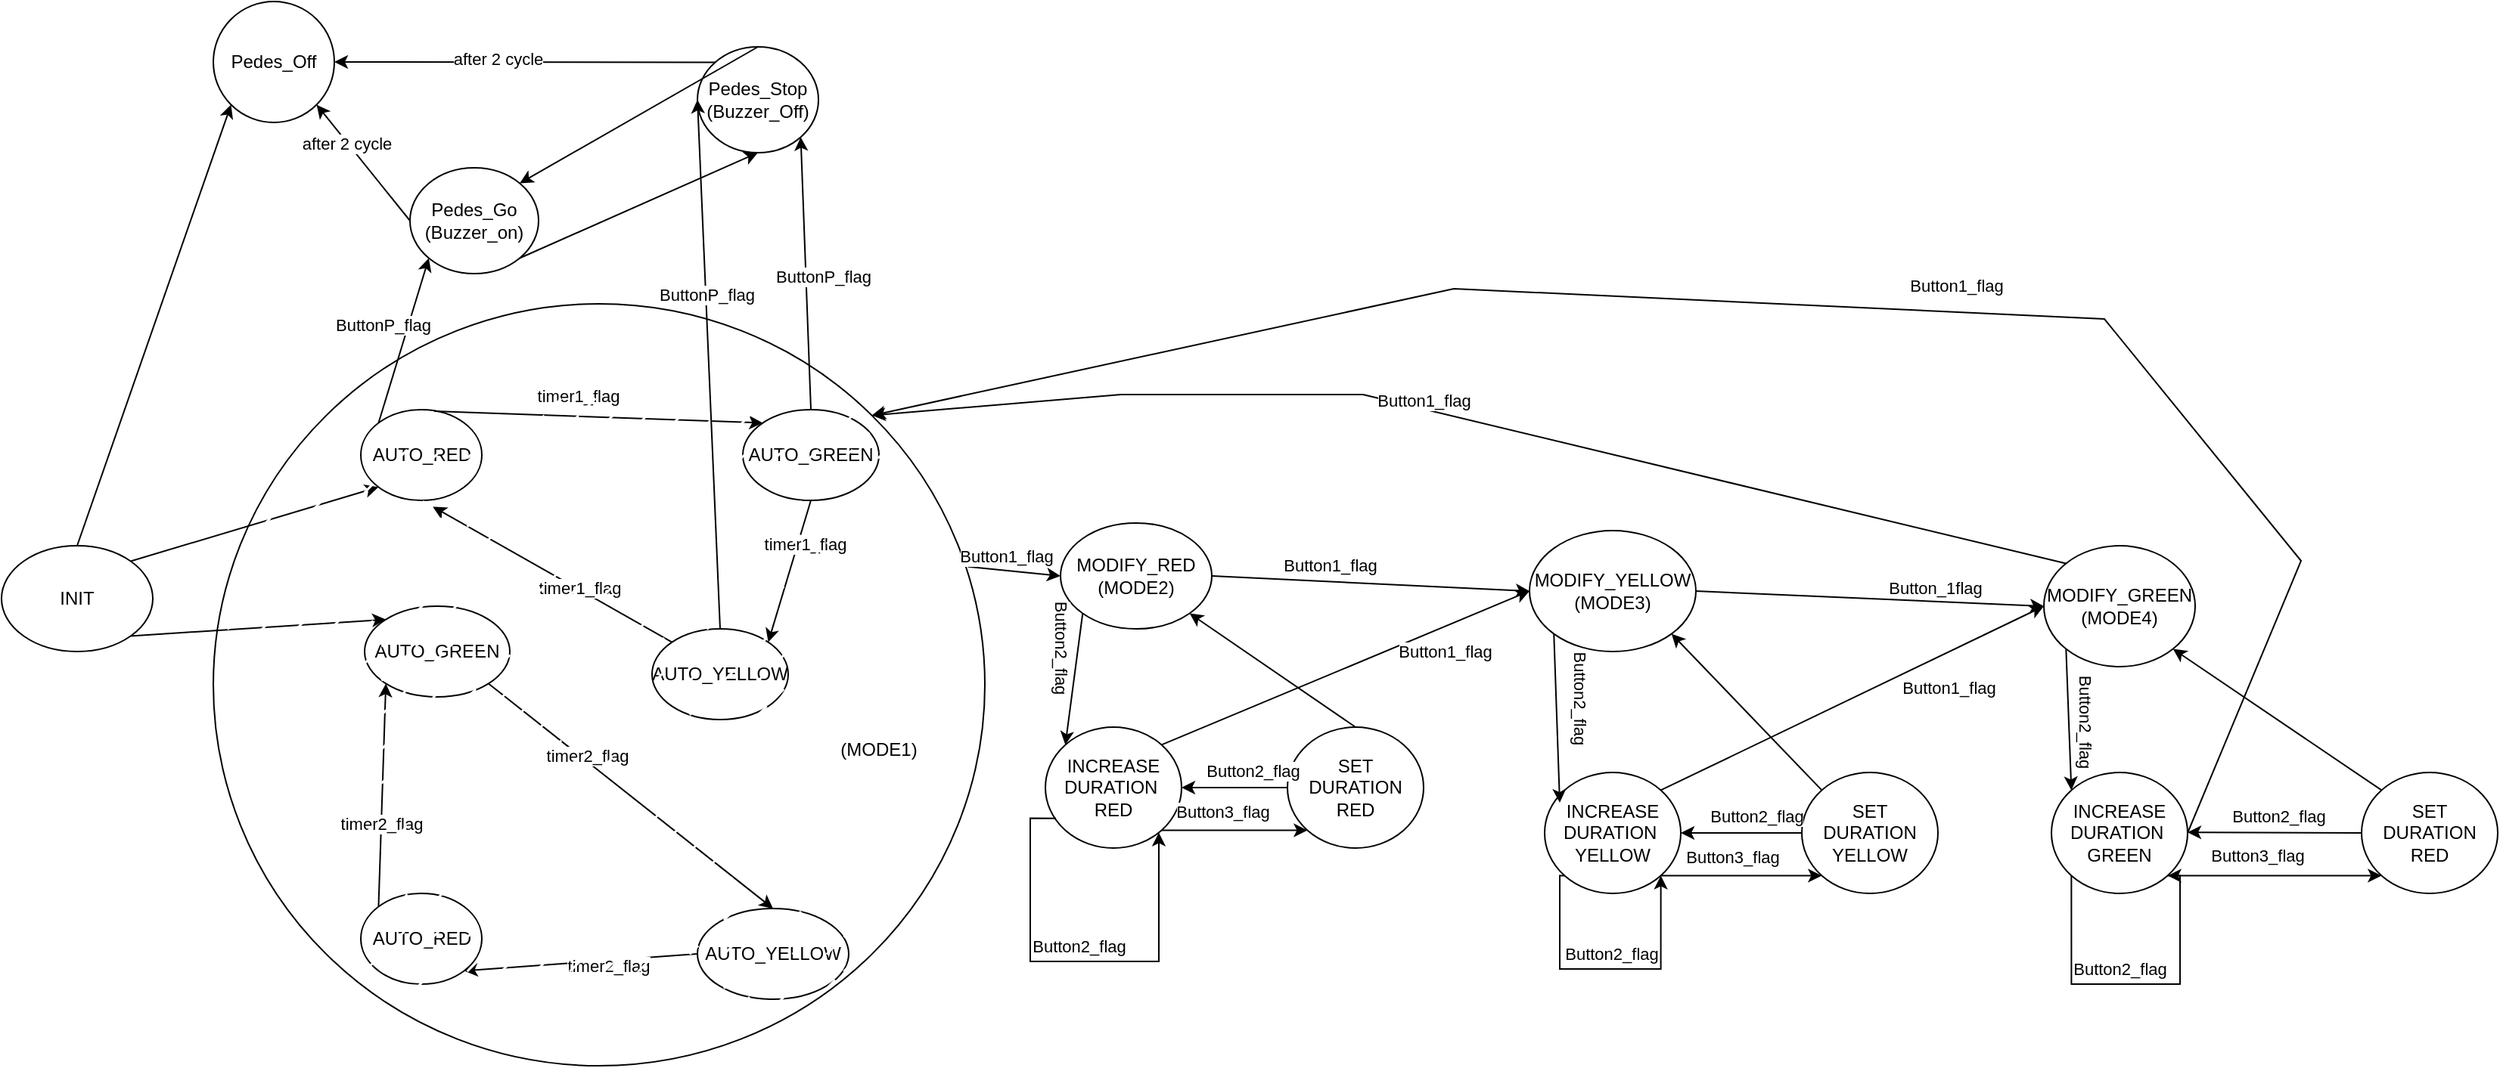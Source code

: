 <mxfile version="20.7.3" type="google"><diagram id="7L8frYaRDKTZ3lUkp3Lg" name="Page-1"><mxGraphModel grid="1" page="1" gridSize="10" guides="1" tooltips="1" connect="1" arrows="1" fold="1" pageScale="1" pageWidth="827" pageHeight="1169" math="0" shadow="0"><root><mxCell id="0"/><mxCell id="1" parent="0"/><mxCell id="gCS-coLj_nNgYGONJC-w-1" value="INIT" style="ellipse;whiteSpace=wrap;html=1;" vertex="1" parent="1"><mxGeometry x="-220" y="230" width="100" height="70" as="geometry"/></mxCell><mxCell id="gCS-coLj_nNgYGONJC-w-2" value="AUTO_RED" style="ellipse;whiteSpace=wrap;html=1;" vertex="1" parent="1"><mxGeometry x="17.5" y="140" width="80" height="60" as="geometry"/></mxCell><mxCell id="gCS-coLj_nNgYGONJC-w-3" value="AUTO_GREEN" style="ellipse;whiteSpace=wrap;html=1;" vertex="1" parent="1"><mxGeometry x="270" y="140" width="90" height="60" as="geometry"/></mxCell><mxCell id="gCS-coLj_nNgYGONJC-w-6" value="AUTO_YELLOW" style="ellipse;whiteSpace=wrap;html=1;" vertex="1" parent="1"><mxGeometry x="210" y="285" width="90" height="60" as="geometry"/></mxCell><mxCell id="gCS-coLj_nNgYGONJC-w-7" value="MODIFY_YELLOW&lt;br&gt;(MODE3)" style="ellipse;whiteSpace=wrap;html=1;" vertex="1" parent="1"><mxGeometry x="790" y="220" width="110" height="80" as="geometry"/></mxCell><mxCell id="gCS-coLj_nNgYGONJC-w-8" value="MODIFY_RED&lt;br&gt;(MODE2)" style="ellipse;whiteSpace=wrap;html=1;" vertex="1" parent="1"><mxGeometry x="480" y="215" width="100" height="70" as="geometry"/></mxCell><mxCell id="gCS-coLj_nNgYGONJC-w-9" value="MODIFY_GREEN&lt;br&gt;(MODE4)" style="ellipse;whiteSpace=wrap;html=1;" vertex="1" parent="1"><mxGeometry x="1130" y="230" width="100" height="80" as="geometry"/></mxCell><mxCell id="gCS-coLj_nNgYGONJC-w-10" value="AUTO_RED" style="ellipse;whiteSpace=wrap;html=1;" vertex="1" parent="1"><mxGeometry x="17.5" y="460" width="80" height="60" as="geometry"/></mxCell><mxCell id="gCS-coLj_nNgYGONJC-w-11" value="AUTO_GREEN" style="ellipse;whiteSpace=wrap;html=1;" vertex="1" parent="1"><mxGeometry x="20" y="270" width="96" height="60" as="geometry"/></mxCell><mxCell id="gCS-coLj_nNgYGONJC-w-12" value="AUTO_YELLOW" style="ellipse;whiteSpace=wrap;html=1;" vertex="1" parent="1"><mxGeometry x="240" y="470" width="100" height="60" as="geometry"/></mxCell><mxCell id="gCS-coLj_nNgYGONJC-w-13" value="" style="endArrow=classic;html=1;rounded=0;entryX=0;entryY=1;entryDx=0;entryDy=0;exitX=1;exitY=0;exitDx=0;exitDy=0;" edge="1" parent="1" source="gCS-coLj_nNgYGONJC-w-1" target="gCS-coLj_nNgYGONJC-w-2"><mxGeometry width="50" height="50" relative="1" as="geometry"><mxPoint x="60" y="230" as="sourcePoint"/><mxPoint x="110" y="180" as="targetPoint"/></mxGeometry></mxCell><mxCell id="gCS-coLj_nNgYGONJC-w-14" value="" style="endArrow=classic;html=1;rounded=0;entryX=0;entryY=0;entryDx=0;entryDy=0;exitX=1;exitY=1;exitDx=0;exitDy=0;" edge="1" parent="1" source="gCS-coLj_nNgYGONJC-w-1" target="gCS-coLj_nNgYGONJC-w-11"><mxGeometry width="50" height="50" relative="1" as="geometry"><mxPoint x="70" y="300" as="sourcePoint"/><mxPoint x="120" y="250" as="targetPoint"/></mxGeometry></mxCell><mxCell id="gCS-coLj_nNgYGONJC-w-15" value="" style="endArrow=classic;html=1;rounded=0;entryX=0;entryY=0;entryDx=0;entryDy=0;exitX=0.605;exitY=0.017;exitDx=0;exitDy=0;exitPerimeter=0;" edge="1" parent="1" source="gCS-coLj_nNgYGONJC-w-2" target="gCS-coLj_nNgYGONJC-w-3"><mxGeometry width="50" height="50" relative="1" as="geometry"><mxPoint x="159.995" y="39.749" as="sourcePoint"/><mxPoint x="248.64" y="90" as="targetPoint"/></mxGeometry></mxCell><mxCell id="gCS-coLj_nNgYGONJC-w-72" value="timer1_flag" style="edgeLabel;html=1;align=center;verticalAlign=middle;resizable=0;points=[];" connectable="0" vertex="1" parent="gCS-coLj_nNgYGONJC-w-15"><mxGeometry x="-0.127" y="1" relative="1" as="geometry"><mxPoint y="-13" as="offset"/></mxGeometry></mxCell><mxCell id="gCS-coLj_nNgYGONJC-w-16" value="" style="endArrow=classic;html=1;rounded=0;entryX=1;entryY=0;entryDx=0;entryDy=0;exitX=0.5;exitY=1;exitDx=0;exitDy=0;" edge="1" parent="1" source="gCS-coLj_nNgYGONJC-w-3" target="gCS-coLj_nNgYGONJC-w-6"><mxGeometry width="50" height="50" relative="1" as="geometry"><mxPoint x="359.995" y="89.999" as="sourcePoint"/><mxPoint x="448.64" y="140.25" as="targetPoint"/></mxGeometry></mxCell><mxCell id="gCS-coLj_nNgYGONJC-w-73" value="timer1_flag" style="edgeLabel;html=1;align=center;verticalAlign=middle;resizable=0;points=[];" connectable="0" vertex="1" parent="gCS-coLj_nNgYGONJC-w-16"><mxGeometry x="-0.313" y="-4" relative="1" as="geometry"><mxPoint x="9" y="-2" as="offset"/></mxGeometry></mxCell><mxCell id="gCS-coLj_nNgYGONJC-w-17" value="" style="endArrow=classic;html=1;rounded=0;entryX=0.5;entryY=0;entryDx=0;entryDy=0;exitX=1;exitY=1;exitDx=0;exitDy=0;" edge="1" parent="1" source="gCS-coLj_nNgYGONJC-w-11" target="gCS-coLj_nNgYGONJC-w-12"><mxGeometry width="50" height="50" relative="1" as="geometry"><mxPoint x="281.355" y="359.999" as="sourcePoint"/><mxPoint x="370" y="410.25" as="targetPoint"/></mxGeometry></mxCell><mxCell id="gCS-coLj_nNgYGONJC-w-75" value="timer2_flag" style="edgeLabel;html=1;align=center;verticalAlign=middle;resizable=0;points=[];" connectable="0" vertex="1" parent="gCS-coLj_nNgYGONJC-w-17"><mxGeometry x="-0.331" y="3" relative="1" as="geometry"><mxPoint as="offset"/></mxGeometry></mxCell><mxCell id="gCS-coLj_nNgYGONJC-w-18" value="" style="endArrow=classic;html=1;rounded=0;entryX=1;entryY=1;entryDx=0;entryDy=0;exitX=0;exitY=0.5;exitDx=0;exitDy=0;" edge="1" parent="1" source="gCS-coLj_nNgYGONJC-w-12" target="gCS-coLj_nNgYGONJC-w-10"><mxGeometry width="50" height="50" relative="1" as="geometry"><mxPoint x="125.355" y="329.749" as="sourcePoint"/><mxPoint x="214" y="380" as="targetPoint"/></mxGeometry></mxCell><mxCell id="gCS-coLj_nNgYGONJC-w-76" value="timer2_flag" style="edgeLabel;html=1;align=center;verticalAlign=middle;resizable=0;points=[];" connectable="0" vertex="1" parent="gCS-coLj_nNgYGONJC-w-18"><mxGeometry x="-0.226" y="3" relative="1" as="geometry"><mxPoint as="offset"/></mxGeometry></mxCell><mxCell id="gCS-coLj_nNgYGONJC-w-19" value="" style="endArrow=classic;html=1;rounded=0;entryX=0;entryY=1;entryDx=0;entryDy=0;exitX=0;exitY=0;exitDx=0;exitDy=0;" edge="1" parent="1" source="gCS-coLj_nNgYGONJC-w-10" target="gCS-coLj_nNgYGONJC-w-11"><mxGeometry width="50" height="50" relative="1" as="geometry"><mxPoint x="135.355" y="339.749" as="sourcePoint"/><mxPoint x="224" y="390" as="targetPoint"/></mxGeometry></mxCell><mxCell id="gCS-coLj_nNgYGONJC-w-77" value="timer2_flag" style="edgeLabel;html=1;align=center;verticalAlign=middle;resizable=0;points=[];" connectable="0" vertex="1" parent="gCS-coLj_nNgYGONJC-w-19"><mxGeometry x="-0.25" relative="1" as="geometry"><mxPoint as="offset"/></mxGeometry></mxCell><mxCell id="gCS-coLj_nNgYGONJC-w-20" value="" style="endArrow=classic;html=1;rounded=0;entryX=0.595;entryY=1.07;entryDx=0;entryDy=0;exitX=0;exitY=0;exitDx=0;exitDy=0;entryPerimeter=0;" edge="1" parent="1" source="gCS-coLj_nNgYGONJC-w-6" target="gCS-coLj_nNgYGONJC-w-2"><mxGeometry width="50" height="50" relative="1" as="geometry"><mxPoint x="145.355" y="349.749" as="sourcePoint"/><mxPoint x="234" y="400" as="targetPoint"/></mxGeometry></mxCell><mxCell id="gCS-coLj_nNgYGONJC-w-74" value="timer1_flag" style="edgeLabel;html=1;align=center;verticalAlign=middle;resizable=0;points=[];" connectable="0" vertex="1" parent="gCS-coLj_nNgYGONJC-w-20"><mxGeometry x="-0.221" y="-1" relative="1" as="geometry"><mxPoint as="offset"/></mxGeometry></mxCell><mxCell id="gCS-coLj_nNgYGONJC-w-22" value="" style="ellipse;whiteSpace=wrap;html=1;fillStyle=dashed;" vertex="1" parent="1"><mxGeometry x="-80" y="70" width="510" height="504" as="geometry"/></mxCell><mxCell id="gCS-coLj_nNgYGONJC-w-23" value="" style="endArrow=classic;html=1;rounded=0;entryX=0;entryY=0.5;entryDx=0;entryDy=0;exitX=0.978;exitY=0.345;exitDx=0;exitDy=0;exitPerimeter=0;" edge="1" parent="1" source="gCS-coLj_nNgYGONJC-w-22" target="gCS-coLj_nNgYGONJC-w-8"><mxGeometry width="50" height="50" relative="1" as="geometry"><mxPoint x="440" y="250" as="sourcePoint"/><mxPoint x="490" y="200" as="targetPoint"/></mxGeometry></mxCell><mxCell id="gCS-coLj_nNgYGONJC-w-25" value="Button1_flag" style="edgeLabel;html=1;align=center;verticalAlign=middle;resizable=0;points=[];" connectable="0" vertex="1" parent="gCS-coLj_nNgYGONJC-w-23"><mxGeometry x="0.295" y="1" relative="1" as="geometry"><mxPoint x="-15" y="-10" as="offset"/></mxGeometry></mxCell><mxCell id="gCS-coLj_nNgYGONJC-w-26" value="" style="endArrow=classic;html=1;rounded=0;entryX=0;entryY=0.5;entryDx=0;entryDy=0;exitX=1;exitY=0.5;exitDx=0;exitDy=0;" edge="1" parent="1" source="gCS-coLj_nNgYGONJC-w-8" target="gCS-coLj_nNgYGONJC-w-7"><mxGeometry width="50" height="50" relative="1" as="geometry"><mxPoint x="690" y="240" as="sourcePoint"/><mxPoint x="430" y="270" as="targetPoint"/></mxGeometry></mxCell><mxCell id="gCS-coLj_nNgYGONJC-w-28" value="Button1_flag" style="edgeLabel;html=1;align=center;verticalAlign=middle;resizable=0;points=[];" connectable="0" vertex="1" parent="gCS-coLj_nNgYGONJC-w-26"><mxGeometry x="-0.372" y="-3" relative="1" as="geometry"><mxPoint x="12" y="-13" as="offset"/></mxGeometry></mxCell><mxCell id="gCS-coLj_nNgYGONJC-w-27" value="" style="endArrow=classic;html=1;rounded=0;entryX=0;entryY=0.5;entryDx=0;entryDy=0;exitX=1;exitY=0.5;exitDx=0;exitDy=0;" edge="1" parent="1" source="gCS-coLj_nNgYGONJC-w-7" target="gCS-coLj_nNgYGONJC-w-9"><mxGeometry width="50" height="50" relative="1" as="geometry"><mxPoint x="949.995" y="259.749" as="sourcePoint"/><mxPoint x="1038.64" y="310" as="targetPoint"/></mxGeometry></mxCell><mxCell id="gCS-coLj_nNgYGONJC-w-29" value="Button_1flag" style="edgeLabel;html=1;align=center;verticalAlign=middle;resizable=0;points=[];" connectable="0" vertex="1" parent="gCS-coLj_nNgYGONJC-w-27"><mxGeometry x="0.559" y="2" relative="1" as="geometry"><mxPoint x="-22" y="-8" as="offset"/></mxGeometry></mxCell><mxCell id="gCS-coLj_nNgYGONJC-w-30" value="INCREASE&lt;br&gt;DURATION&amp;nbsp;&lt;br&gt;RED" style="ellipse;whiteSpace=wrap;html=1;fillStyle=auto;align=center;" vertex="1" parent="1"><mxGeometry x="470" y="350" width="90" height="80" as="geometry"/></mxCell><mxCell id="gCS-coLj_nNgYGONJC-w-33" value="" style="endArrow=classic;html=1;rounded=0;exitX=0;exitY=1;exitDx=0;exitDy=0;entryX=0;entryY=0;entryDx=0;entryDy=0;" edge="1" parent="1" source="gCS-coLj_nNgYGONJC-w-8" target="gCS-coLj_nNgYGONJC-w-30"><mxGeometry width="50" height="50" relative="1" as="geometry"><mxPoint x="585" y="285" as="sourcePoint"/><mxPoint x="635" y="235" as="targetPoint"/></mxGeometry></mxCell><mxCell id="gCS-coLj_nNgYGONJC-w-41" value="Button2_flag" style="edgeLabel;html=1;align=center;verticalAlign=middle;resizable=0;points=[];rotation=90;" connectable="0" vertex="1" parent="gCS-coLj_nNgYGONJC-w-33"><mxGeometry x="0.438" relative="1" as="geometry"><mxPoint x="-6" y="-40" as="offset"/></mxGeometry></mxCell><mxCell id="gCS-coLj_nNgYGONJC-w-34" value="INCREASE&lt;br&gt;DURATION&amp;nbsp;&lt;br&gt;YELLOW" style="ellipse;whiteSpace=wrap;html=1;fillStyle=auto;" vertex="1" parent="1"><mxGeometry x="800" y="380" width="90" height="80" as="geometry"/></mxCell><mxCell id="gCS-coLj_nNgYGONJC-w-35" value="INCREASE&lt;br&gt;DURATION&amp;nbsp;&lt;br&gt;GREEN" style="ellipse;whiteSpace=wrap;html=1;fillStyle=auto;" vertex="1" parent="1"><mxGeometry x="1135" y="380" width="90" height="80" as="geometry"/></mxCell><mxCell id="gCS-coLj_nNgYGONJC-w-36" value="" style="endArrow=classic;html=1;rounded=0;exitX=0;exitY=1;exitDx=0;exitDy=0;" edge="1" parent="1" source="gCS-coLj_nNgYGONJC-w-7"><mxGeometry width="50" height="50" relative="1" as="geometry"><mxPoint x="850" y="300" as="sourcePoint"/><mxPoint x="810" y="400" as="targetPoint"/></mxGeometry></mxCell><mxCell id="gCS-coLj_nNgYGONJC-w-43" value="Button2_flag" style="edgeLabel;html=1;align=center;verticalAlign=middle;resizable=0;points=[];rotation=90;" connectable="0" vertex="1" parent="gCS-coLj_nNgYGONJC-w-36"><mxGeometry x="0.52" y="-1" relative="1" as="geometry"><mxPoint x="16" y="-43" as="offset"/></mxGeometry></mxCell><mxCell id="gCS-coLj_nNgYGONJC-w-37" value="" style="endArrow=classic;html=1;rounded=0;entryX=0;entryY=0;entryDx=0;entryDy=0;exitX=0;exitY=1;exitDx=0;exitDy=0;" edge="1" parent="1" source="gCS-coLj_nNgYGONJC-w-9" target="gCS-coLj_nNgYGONJC-w-35"><mxGeometry width="50" height="50" relative="1" as="geometry"><mxPoint x="1170" y="310" as="sourcePoint"/><mxPoint x="1280" y="290" as="targetPoint"/></mxGeometry></mxCell><mxCell id="gCS-coLj_nNgYGONJC-w-44" value="Button2_flag" style="edgeLabel;html=1;align=center;verticalAlign=middle;resizable=0;points=[];rotation=90;" connectable="0" vertex="1" parent="gCS-coLj_nNgYGONJC-w-37"><mxGeometry x="0.566" y="2" relative="1" as="geometry"><mxPoint x="8" y="-25" as="offset"/></mxGeometry></mxCell><mxCell id="gCS-coLj_nNgYGONJC-w-39" value="" style="edgeStyle=segmentEdgeStyle;endArrow=classic;html=1;rounded=0;exitX=0.078;exitY=0.754;exitDx=0;exitDy=0;exitPerimeter=0;" edge="1" parent="1" source="gCS-coLj_nNgYGONJC-w-30" target="gCS-coLj_nNgYGONJC-w-30"><mxGeometry width="50" height="50" relative="1" as="geometry"><mxPoint x="475" y="474.75" as="sourcePoint"/><mxPoint x="575" y="434.75" as="targetPoint"/><Array as="points"><mxPoint x="460" y="410"/><mxPoint x="460" y="505"/><mxPoint x="545" y="505"/></Array></mxGeometry></mxCell><mxCell id="gCS-coLj_nNgYGONJC-w-45" value="Button2_flag" style="edgeLabel;html=1;align=center;verticalAlign=middle;resizable=0;points=[];" connectable="0" vertex="1" parent="gCS-coLj_nNgYGONJC-w-39"><mxGeometry x="0.129" y="-2" relative="1" as="geometry"><mxPoint x="-16" y="-12" as="offset"/></mxGeometry></mxCell><mxCell id="gCS-coLj_nNgYGONJC-w-40" value="" style="edgeStyle=segmentEdgeStyle;endArrow=classic;html=1;rounded=0;exitX=0;exitY=1;exitDx=0;exitDy=0;entryX=1;entryY=1;entryDx=0;entryDy=0;" edge="1" parent="1" source="gCS-coLj_nNgYGONJC-w-34" target="gCS-coLj_nNgYGONJC-w-34"><mxGeometry width="50" height="50" relative="1" as="geometry"><mxPoint x="830" y="500" as="sourcePoint"/><mxPoint x="910" y="450" as="targetPoint"/><Array as="points"><mxPoint x="810" y="448"/><mxPoint x="810" y="510"/><mxPoint x="877" y="510"/></Array></mxGeometry></mxCell><mxCell id="gCS-coLj_nNgYGONJC-w-47" value="Button2_flag" style="edgeLabel;html=1;align=center;verticalAlign=middle;resizable=0;points=[];" connectable="0" vertex="1" parent="gCS-coLj_nNgYGONJC-w-40"><mxGeometry x="-0.16" y="2" relative="1" as="geometry"><mxPoint x="18" y="-8" as="offset"/></mxGeometry></mxCell><mxCell id="gCS-coLj_nNgYGONJC-w-42" value="" style="edgeStyle=segmentEdgeStyle;endArrow=classic;html=1;rounded=0;exitX=0;exitY=1;exitDx=0;exitDy=0;entryX=1;entryY=1;entryDx=0;entryDy=0;" edge="1" parent="1" source="gCS-coLj_nNgYGONJC-w-35" target="gCS-coLj_nNgYGONJC-w-35"><mxGeometry width="50" height="50" relative="1" as="geometry"><mxPoint x="1150" y="500" as="sourcePoint"/><mxPoint x="1210" y="450" as="targetPoint"/><Array as="points"><mxPoint x="1148" y="520"/><mxPoint x="1220" y="520"/><mxPoint x="1220" y="448"/></Array></mxGeometry></mxCell><mxCell id="gCS-coLj_nNgYGONJC-w-48" value="Button2_flag" style="edgeLabel;html=1;align=center;verticalAlign=middle;resizable=0;points=[];" connectable="0" vertex="1" parent="gCS-coLj_nNgYGONJC-w-42"><mxGeometry x="-0.172" y="-1" relative="1" as="geometry"><mxPoint x="11" y="-11" as="offset"/></mxGeometry></mxCell><mxCell id="gCS-coLj_nNgYGONJC-w-55" value="Pedes_Go&lt;br&gt;(Buzzer_on)" style="ellipse;whiteSpace=wrap;html=1;fillStyle=auto;" vertex="1" parent="1"><mxGeometry x="50" y="-20" width="85" height="70" as="geometry"/></mxCell><mxCell id="gCS-coLj_nNgYGONJC-w-56" value="Pedes_Stop&lt;br&gt;(Buzzer_Off)" style="ellipse;whiteSpace=wrap;html=1;fillStyle=auto;" vertex="1" parent="1"><mxGeometry x="240" y="-100" width="80" height="70" as="geometry"/></mxCell><mxCell id="gCS-coLj_nNgYGONJC-w-57" value="Pedes_Off" style="ellipse;whiteSpace=wrap;html=1;fillStyle=auto;" vertex="1" parent="1"><mxGeometry x="-80" y="-130" width="80" height="80" as="geometry"/></mxCell><mxCell id="gCS-coLj_nNgYGONJC-w-58" value="" style="endArrow=classic;html=1;rounded=0;exitX=0.5;exitY=0;exitDx=0;exitDy=0;entryX=0;entryY=1;entryDx=0;entryDy=0;" edge="1" parent="1" source="gCS-coLj_nNgYGONJC-w-1" target="gCS-coLj_nNgYGONJC-w-57"><mxGeometry width="50" height="50" relative="1" as="geometry"><mxPoint x="250" y="620" as="sourcePoint"/><mxPoint x="370" y="540" as="targetPoint"/></mxGeometry></mxCell><mxCell id="gCS-coLj_nNgYGONJC-w-59" value="" style="endArrow=classic;html=1;rounded=0;entryX=0;entryY=1;entryDx=0;entryDy=0;exitX=0;exitY=0;exitDx=0;exitDy=0;" edge="1" parent="1" source="gCS-coLj_nNgYGONJC-w-2" target="gCS-coLj_nNgYGONJC-w-55"><mxGeometry width="50" height="50" relative="1" as="geometry"><mxPoint x="60" y="140" as="sourcePoint"/><mxPoint x="80" y="-220" as="targetPoint"/></mxGeometry></mxCell><mxCell id="gCS-coLj_nNgYGONJC-w-60" value="ButtonP_flag" style="edgeLabel;html=1;align=center;verticalAlign=middle;resizable=0;points=[];rotation=0;" connectable="0" vertex="1" parent="gCS-coLj_nNgYGONJC-w-59"><mxGeometry x="0.27" y="4" relative="1" as="geometry"><mxPoint x="-15" y="5" as="offset"/></mxGeometry></mxCell><mxCell id="gCS-coLj_nNgYGONJC-w-61" value="" style="endArrow=classic;html=1;rounded=0;exitX=0.5;exitY=0;exitDx=0;exitDy=0;entryX=1;entryY=1;entryDx=0;entryDy=0;" edge="1" parent="1" source="gCS-coLj_nNgYGONJC-w-3" target="gCS-coLj_nNgYGONJC-w-56"><mxGeometry width="50" height="50" relative="1" as="geometry"><mxPoint x="370" y="-40" as="sourcePoint"/><mxPoint x="339" y="-70" as="targetPoint"/></mxGeometry></mxCell><mxCell id="gCS-coLj_nNgYGONJC-w-64" value="ButtonP_flag" style="edgeLabel;html=1;align=center;verticalAlign=middle;resizable=0;points=[];" connectable="0" vertex="1" parent="gCS-coLj_nNgYGONJC-w-61"><mxGeometry x="-0.206" relative="1" as="geometry"><mxPoint x="10" y="-17" as="offset"/></mxGeometry></mxCell><mxCell id="gCS-coLj_nNgYGONJC-w-62" value="" style="endArrow=classic;html=1;rounded=0;entryX=0;entryY=0.5;entryDx=0;entryDy=0;exitX=0.5;exitY=0;exitDx=0;exitDy=0;" edge="1" parent="1" source="gCS-coLj_nNgYGONJC-w-6" target="gCS-coLj_nNgYGONJC-w-56"><mxGeometry width="50" height="50" relative="1" as="geometry"><mxPoint x="210" as="sourcePoint"/><mxPoint x="260" y="-50" as="targetPoint"/></mxGeometry></mxCell><mxCell id="gCS-coLj_nNgYGONJC-w-63" value="ButtonP_flag" style="edgeLabel;html=1;align=center;verticalAlign=middle;resizable=0;points=[];" connectable="0" vertex="1" parent="gCS-coLj_nNgYGONJC-w-62"><mxGeometry x="0.264" relative="1" as="geometry"><mxPoint as="offset"/></mxGeometry></mxCell><mxCell id="gCS-coLj_nNgYGONJC-w-66" value="" style="endArrow=classic;html=1;rounded=0;exitX=0.5;exitY=0;exitDx=0;exitDy=0;entryX=1;entryY=0;entryDx=0;entryDy=0;" edge="1" parent="1" source="gCS-coLj_nNgYGONJC-w-56" target="gCS-coLj_nNgYGONJC-w-55"><mxGeometry width="50" height="50" relative="1" as="geometry"><mxPoint x="225" y="-140" as="sourcePoint"/><mxPoint x="275" y="-190" as="targetPoint"/></mxGeometry></mxCell><mxCell id="gCS-coLj_nNgYGONJC-w-67" value="" style="endArrow=classic;html=1;rounded=0;exitX=1;exitY=1;exitDx=0;exitDy=0;entryX=0.5;entryY=1;entryDx=0;entryDy=0;" edge="1" parent="1" source="gCS-coLj_nNgYGONJC-w-55" target="gCS-coLj_nNgYGONJC-w-56"><mxGeometry width="50" height="50" relative="1" as="geometry"><mxPoint x="170" y="80" as="sourcePoint"/><mxPoint x="220" y="30" as="targetPoint"/></mxGeometry></mxCell><mxCell id="gCS-coLj_nNgYGONJC-w-68" value="" style="endArrow=classic;html=1;rounded=0;exitX=0;exitY=0;exitDx=0;exitDy=0;entryX=1;entryY=0.5;entryDx=0;entryDy=0;" edge="1" parent="1" source="gCS-coLj_nNgYGONJC-w-56" target="gCS-coLj_nNgYGONJC-w-57"><mxGeometry width="50" height="50" relative="1" as="geometry"><mxPoint x="10" y="-120" as="sourcePoint"/><mxPoint x="60" y="-170" as="targetPoint"/></mxGeometry></mxCell><mxCell id="gCS-coLj_nNgYGONJC-w-70" value="after 2 cycle" style="edgeLabel;html=1;align=center;verticalAlign=middle;resizable=0;points=[];" connectable="0" vertex="1" parent="gCS-coLj_nNgYGONJC-w-68"><mxGeometry x="0.141" y="-2" relative="1" as="geometry"><mxPoint as="offset"/></mxGeometry></mxCell><mxCell id="gCS-coLj_nNgYGONJC-w-69" value="" style="endArrow=classic;html=1;rounded=0;exitX=0;exitY=0.5;exitDx=0;exitDy=0;entryX=1;entryY=1;entryDx=0;entryDy=0;" edge="1" parent="1" source="gCS-coLj_nNgYGONJC-w-55" target="gCS-coLj_nNgYGONJC-w-57"><mxGeometry width="50" height="50" relative="1" as="geometry"><mxPoint x="170" y="-40" as="sourcePoint"/><mxPoint x="220" y="-90" as="targetPoint"/></mxGeometry></mxCell><mxCell id="gCS-coLj_nNgYGONJC-w-71" value="after 2 cycle" style="edgeLabel;html=1;align=center;verticalAlign=middle;resizable=0;points=[];" connectable="0" vertex="1" parent="gCS-coLj_nNgYGONJC-w-69"><mxGeometry x="0.336" y="1" relative="1" as="geometry"><mxPoint as="offset"/></mxGeometry></mxCell><mxCell id="1xWuuXqGfXht7peL8BlI-1" value="" style="endArrow=classic;html=1;rounded=0;entryX=1;entryY=0;entryDx=0;entryDy=0;exitX=0;exitY=0;exitDx=0;exitDy=0;" edge="1" parent="1" source="gCS-coLj_nNgYGONJC-w-9" target="gCS-coLj_nNgYGONJC-w-22"><mxGeometry width="50" height="50" relative="1" as="geometry"><mxPoint x="965" y="210" as="sourcePoint"/><mxPoint x="1015" y="160" as="targetPoint"/><Array as="points"><mxPoint x="680" y="130"/><mxPoint x="520" y="130"/></Array></mxGeometry></mxCell><mxCell id="1xWuuXqGfXht7peL8BlI-2" value="Button1_flag" style="edgeLabel;html=1;align=center;verticalAlign=middle;resizable=0;points=[];" connectable="0" vertex="1" parent="1xWuuXqGfXht7peL8BlI-1"><mxGeometry x="0.04" y="2" relative="1" as="geometry"><mxPoint x="-18" y="-12" as="offset"/></mxGeometry></mxCell><mxCell id="1xWuuXqGfXht7peL8BlI-3" value="(MODE1)" style="text;html=1;strokeColor=none;fillColor=none;align=center;verticalAlign=middle;whiteSpace=wrap;rounded=0;" vertex="1" parent="1"><mxGeometry x="330" y="350" width="60" height="30" as="geometry"/></mxCell><mxCell id="1xWuuXqGfXht7peL8BlI-5" value="SET DURATION RED" style="ellipse;whiteSpace=wrap;html=1;fillStyle=auto;align=center;" vertex="1" parent="1"><mxGeometry x="630" y="350" width="90" height="80" as="geometry"/></mxCell><mxCell id="1xWuuXqGfXht7peL8BlI-6" value="" style="endArrow=classic;html=1;rounded=0;entryX=0;entryY=1;entryDx=0;entryDy=0;exitX=1;exitY=1;exitDx=0;exitDy=0;" edge="1" parent="1" source="gCS-coLj_nNgYGONJC-w-30" target="1xWuuXqGfXht7peL8BlI-5"><mxGeometry width="50" height="50" relative="1" as="geometry"><mxPoint x="590.002" y="584.511" as="sourcePoint"/><mxPoint x="678.698" y="472.995" as="targetPoint"/></mxGeometry></mxCell><mxCell id="1xWuuXqGfXht7peL8BlI-7" value="Button3_flag" style="edgeLabel;html=1;align=center;verticalAlign=middle;resizable=0;points=[];rotation=0;" connectable="0" vertex="1" parent="1xWuuXqGfXht7peL8BlI-6"><mxGeometry x="0.34" relative="1" as="geometry"><mxPoint x="-25" y="-13" as="offset"/></mxGeometry></mxCell><mxCell id="1xWuuXqGfXht7peL8BlI-8" value="" style="endArrow=classic;html=1;rounded=0;exitX=0.5;exitY=0;exitDx=0;exitDy=0;entryX=1;entryY=1;entryDx=0;entryDy=0;" edge="1" parent="1" source="1xWuuXqGfXht7peL8BlI-5" target="gCS-coLj_nNgYGONJC-w-8"><mxGeometry width="50" height="50" relative="1" as="geometry"><mxPoint x="750" y="390" as="sourcePoint"/><mxPoint x="800" y="340" as="targetPoint"/></mxGeometry></mxCell><mxCell id="1xWuuXqGfXht7peL8BlI-9" value="" style="endArrow=classic;html=1;rounded=0;exitX=0;exitY=0.5;exitDx=0;exitDy=0;entryX=1;entryY=0.5;entryDx=0;entryDy=0;" edge="1" parent="1" source="1xWuuXqGfXht7peL8BlI-5" target="gCS-coLj_nNgYGONJC-w-30"><mxGeometry width="50" height="50" relative="1" as="geometry"><mxPoint x="651.302" y="319.995" as="sourcePoint"/><mxPoint x="569.998" y="431.511" as="targetPoint"/></mxGeometry></mxCell><mxCell id="1xWuuXqGfXht7peL8BlI-10" value="Button2_flag" style="edgeLabel;html=1;align=center;verticalAlign=middle;resizable=0;points=[];rotation=0;" connectable="0" vertex="1" parent="1xWuuXqGfXht7peL8BlI-9"><mxGeometry x="0.438" relative="1" as="geometry"><mxPoint x="27" y="-11" as="offset"/></mxGeometry></mxCell><mxCell id="1xWuuXqGfXht7peL8BlI-11" value="" style="endArrow=classic;html=1;rounded=0;entryX=0;entryY=0.5;entryDx=0;entryDy=0;exitX=1;exitY=0;exitDx=0;exitDy=0;" edge="1" parent="1" source="gCS-coLj_nNgYGONJC-w-30" target="gCS-coLj_nNgYGONJC-w-7"><mxGeometry width="50" height="50" relative="1" as="geometry"><mxPoint x="580" y="350" as="sourcePoint"/><mxPoint x="870.0" y="355" as="targetPoint"/></mxGeometry></mxCell><mxCell id="1xWuuXqGfXht7peL8BlI-12" value="Button1_flag" style="edgeLabel;html=1;align=center;verticalAlign=middle;resizable=0;points=[];" connectable="0" vertex="1" parent="1xWuuXqGfXht7peL8BlI-11"><mxGeometry x="-0.372" y="-3" relative="1" as="geometry"><mxPoint x="109" y="-33" as="offset"/></mxGeometry></mxCell><mxCell id="1xWuuXqGfXht7peL8BlI-13" value="SET DURATION YELLOW" style="ellipse;whiteSpace=wrap;html=1;fillStyle=auto;align=center;" vertex="1" parent="1"><mxGeometry x="970" y="380" width="90" height="80" as="geometry"/></mxCell><mxCell id="1xWuuXqGfXht7peL8BlI-14" value="" style="endArrow=classic;html=1;rounded=0;exitX=0;exitY=0.5;exitDx=0;exitDy=0;entryX=1;entryY=0.5;entryDx=0;entryDy=0;" edge="1" parent="1" source="1xWuuXqGfXht7peL8BlI-13" target="gCS-coLj_nNgYGONJC-w-34"><mxGeometry width="50" height="50" relative="1" as="geometry"><mxPoint x="1010" y="419.37" as="sourcePoint"/><mxPoint x="920" y="419" as="targetPoint"/></mxGeometry></mxCell><mxCell id="1xWuuXqGfXht7peL8BlI-15" value="Button2_flag" style="edgeLabel;html=1;align=center;verticalAlign=middle;resizable=0;points=[];rotation=0;" connectable="0" vertex="1" parent="1xWuuXqGfXht7peL8BlI-14"><mxGeometry x="0.438" relative="1" as="geometry"><mxPoint x="27" y="-11" as="offset"/></mxGeometry></mxCell><mxCell id="1xWuuXqGfXht7peL8BlI-16" value="" style="endArrow=classic;html=1;rounded=0;entryX=0;entryY=1;entryDx=0;entryDy=0;exitX=1;exitY=1;exitDx=0;exitDy=0;" edge="1" parent="1" source="gCS-coLj_nNgYGONJC-w-34" target="1xWuuXqGfXht7peL8BlI-13"><mxGeometry width="50" height="50" relative="1" as="geometry"><mxPoint x="910" y="440" as="sourcePoint"/><mxPoint x="1026.36" y="440.004" as="targetPoint"/></mxGeometry></mxCell><mxCell id="1xWuuXqGfXht7peL8BlI-17" value="Button3_flag" style="edgeLabel;html=1;align=center;verticalAlign=middle;resizable=0;points=[];rotation=0;" connectable="0" vertex="1" parent="1xWuuXqGfXht7peL8BlI-16"><mxGeometry x="0.34" relative="1" as="geometry"><mxPoint x="-25" y="-13" as="offset"/></mxGeometry></mxCell><mxCell id="1xWuuXqGfXht7peL8BlI-18" value="" style="endArrow=classic;html=1;rounded=0;exitX=1;exitY=0;exitDx=0;exitDy=0;entryX=0;entryY=0.5;entryDx=0;entryDy=0;" edge="1" parent="1" source="gCS-coLj_nNgYGONJC-w-34" target="gCS-coLj_nNgYGONJC-w-9"><mxGeometry width="50" height="50" relative="1" as="geometry"><mxPoint x="960" y="370" as="sourcePoint"/><mxPoint x="1120" y="310" as="targetPoint"/></mxGeometry></mxCell><mxCell id="1xWuuXqGfXht7peL8BlI-19" value="Button1_flag" style="edgeLabel;html=1;align=center;verticalAlign=middle;resizable=0;points=[];" connectable="0" vertex="1" parent="1xWuuXqGfXht7peL8BlI-18"><mxGeometry x="-0.372" y="-3" relative="1" as="geometry"><mxPoint x="109" y="-33" as="offset"/></mxGeometry></mxCell><mxCell id="1xWuuXqGfXht7peL8BlI-20" value="" style="endArrow=classic;html=1;rounded=0;exitX=0;exitY=0;exitDx=0;exitDy=0;entryX=1;entryY=1;entryDx=0;entryDy=0;" edge="1" parent="1" source="1xWuuXqGfXht7peL8BlI-13" target="gCS-coLj_nNgYGONJC-w-7"><mxGeometry width="50" height="50" relative="1" as="geometry"><mxPoint x="1010" y="380" as="sourcePoint"/><mxPoint x="920.355" y="279.999" as="targetPoint"/></mxGeometry></mxCell><mxCell id="1xWuuXqGfXht7peL8BlI-21" value="SET DURATION RED" style="ellipse;whiteSpace=wrap;html=1;fillStyle=auto;align=center;" vertex="1" parent="1"><mxGeometry x="1340" y="380" width="90" height="80" as="geometry"/></mxCell><mxCell id="1xWuuXqGfXht7peL8BlI-22" value="" style="endArrow=classic;html=1;rounded=0;exitX=0;exitY=0.5;exitDx=0;exitDy=0;" edge="1" parent="1" source="1xWuuXqGfXht7peL8BlI-21"><mxGeometry width="50" height="50" relative="1" as="geometry"><mxPoint x="1365" y="419.63" as="sourcePoint"/><mxPoint x="1225" y="419.63" as="targetPoint"/></mxGeometry></mxCell><mxCell id="1xWuuXqGfXht7peL8BlI-23" value="Button2_flag" style="edgeLabel;html=1;align=center;verticalAlign=middle;resizable=0;points=[];rotation=0;" connectable="0" vertex="1" parent="1xWuuXqGfXht7peL8BlI-22"><mxGeometry x="0.438" relative="1" as="geometry"><mxPoint x="27" y="-11" as="offset"/></mxGeometry></mxCell><mxCell id="1xWuuXqGfXht7peL8BlI-25" value="" style="endArrow=classic;html=1;rounded=0;exitX=1;exitY=0.5;exitDx=0;exitDy=0;entryX=1;entryY=0;entryDx=0;entryDy=0;" edge="1" parent="1" source="gCS-coLj_nNgYGONJC-w-35" target="gCS-coLj_nNgYGONJC-w-22"><mxGeometry width="50" height="50" relative="1" as="geometry"><mxPoint x="1470" y="300" as="sourcePoint"/><mxPoint x="1440" y="80" as="targetPoint"/><Array as="points"><mxPoint x="1300" y="240"/><mxPoint x="1170" y="80"/><mxPoint x="740" y="60"/></Array></mxGeometry></mxCell><mxCell id="1xWuuXqGfXht7peL8BlI-26" value="Button1_flag" style="edgeLabel;html=1;align=center;verticalAlign=middle;resizable=0;points=[];" connectable="0" vertex="1" parent="1xWuuXqGfXht7peL8BlI-25"><mxGeometry x="-0.372" y="-3" relative="1" as="geometry"><mxPoint x="-111" y="-33" as="offset"/></mxGeometry></mxCell><mxCell id="1xWuuXqGfXht7peL8BlI-27" value="" style="endArrow=classic;html=1;rounded=0;exitX=0;exitY=0;exitDx=0;exitDy=0;entryX=1;entryY=1;entryDx=0;entryDy=0;" edge="1" parent="1" source="1xWuuXqGfXht7peL8BlI-21" target="gCS-coLj_nNgYGONJC-w-9"><mxGeometry width="50" height="50" relative="1" as="geometry"><mxPoint x="1390" y="384.75" as="sourcePoint"/><mxPoint x="1300.355" y="284.749" as="targetPoint"/></mxGeometry></mxCell><mxCell id="1xWuuXqGfXht7peL8BlI-28" value="" style="endArrow=classic;html=1;rounded=0;entryX=0;entryY=1;entryDx=0;entryDy=0;exitX=1;exitY=1;exitDx=0;exitDy=0;" edge="1" parent="1" source="gCS-coLj_nNgYGONJC-w-35" target="1xWuuXqGfXht7peL8BlI-21"><mxGeometry width="50" height="50" relative="1" as="geometry"><mxPoint x="1224.997" y="439.473" as="sourcePoint"/><mxPoint x="1361.923" y="439.473" as="targetPoint"/></mxGeometry></mxCell><mxCell id="1xWuuXqGfXht7peL8BlI-29" value="Button3_flag" style="edgeLabel;html=1;align=center;verticalAlign=middle;resizable=0;points=[];rotation=0;" connectable="0" vertex="1" parent="1xWuuXqGfXht7peL8BlI-28"><mxGeometry x="0.34" relative="1" as="geometry"><mxPoint x="-36" y="-14" as="offset"/></mxGeometry></mxCell></root></mxGraphModel></diagram></mxfile>